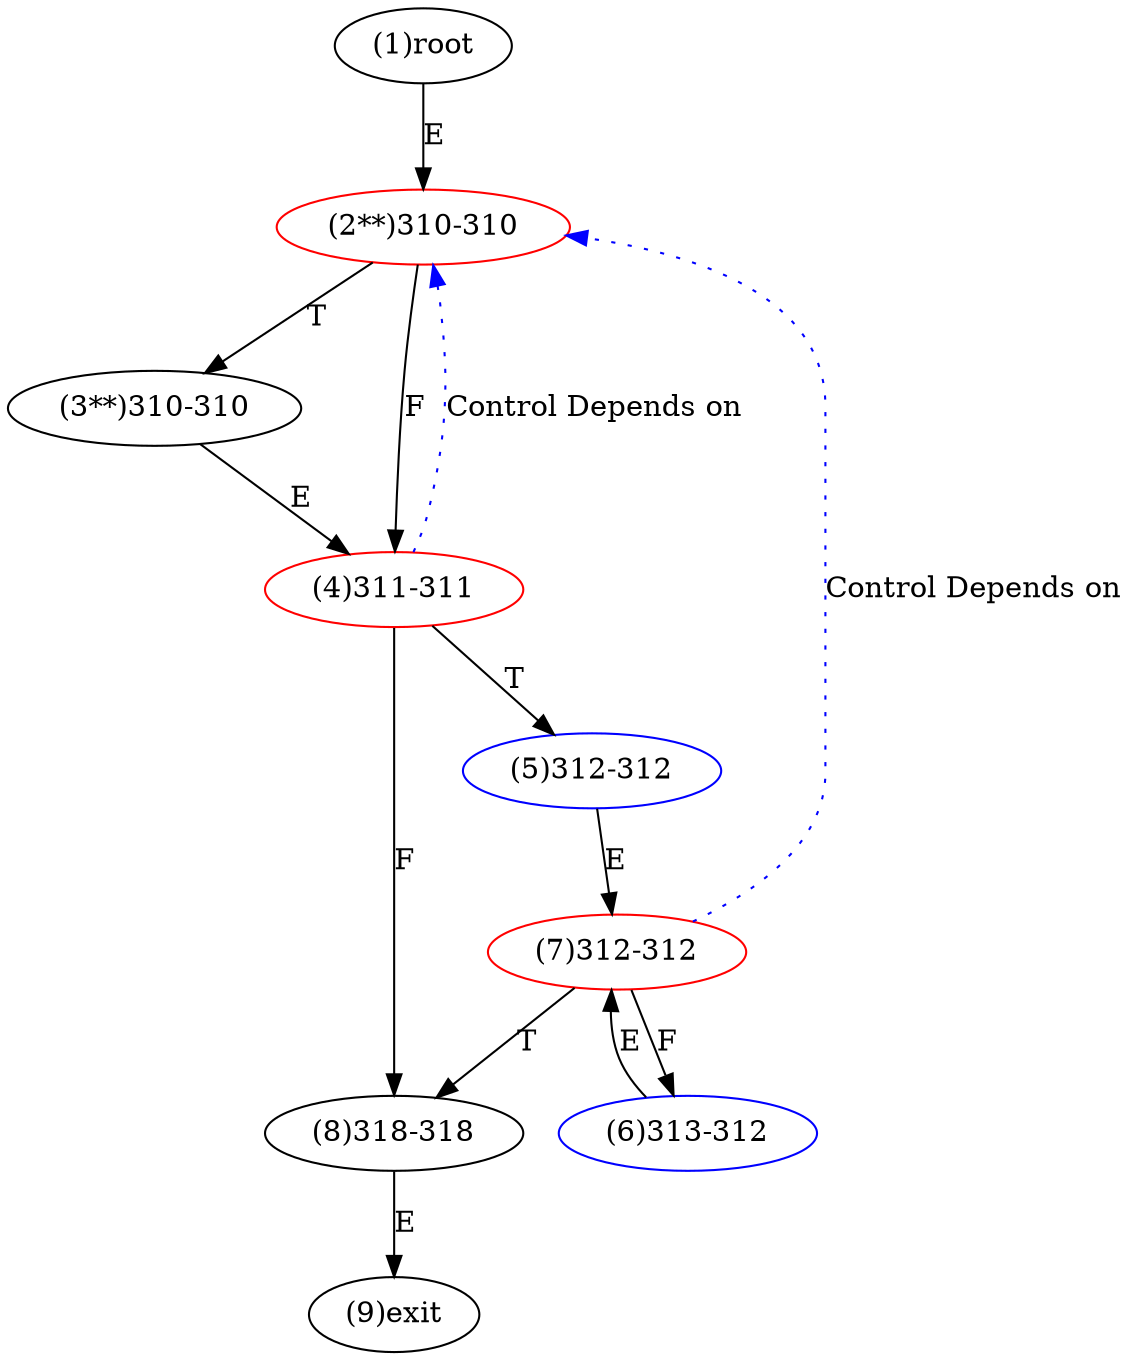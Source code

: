 digraph "" { 
1[ label="(1)root"];
2[ label="(2**)310-310",color=red];
3[ label="(3**)310-310"];
4[ label="(4)311-311",color=red];
5[ label="(5)312-312",color=blue];
6[ label="(6)313-312",color=blue];
7[ label="(7)312-312",color=red];
8[ label="(8)318-318"];
9[ label="(9)exit"];
1->2[ label="E"];
2->4[ label="F"];
2->3[ label="T"];
3->4[ label="E"];
4->8[ label="F"];
4->5[ label="T"];
5->7[ label="E"];
6->7[ label="E"];
7->6[ label="F"];
7->8[ label="T"];
8->9[ label="E"];
4->2[ color="blue" label="Control Depends on" style = dotted ];
7->2[ color="blue" label="Control Depends on" style = dotted ];
}